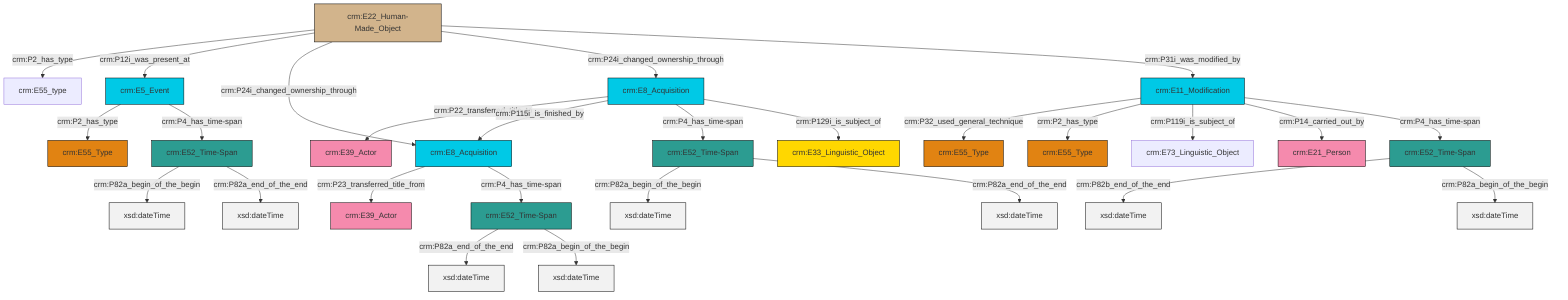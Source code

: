 graph TD
classDef Literal fill:#f2f2f2,stroke:#000000;
classDef CRM_Entity fill:#FFFFFF,stroke:#000000;
classDef Temporal_Entity fill:#00C9E6, stroke:#000000;
classDef Type fill:#E18312, stroke:#000000;
classDef Time-Span fill:#2C9C91, stroke:#000000;
classDef Appellation fill:#FFEB7F, stroke:#000000;
classDef Place fill:#008836, stroke:#000000;
classDef Persistent_Item fill:#B266B2, stroke:#000000;
classDef Conceptual_Object fill:#FFD700, stroke:#000000;
classDef Physical_Thing fill:#D2B48C, stroke:#000000;
classDef Actor fill:#f58aad, stroke:#000000;
classDef PC_Classes fill:#4ce600, stroke:#000000;
classDef Multi fill:#cccccc,stroke:#000000;

2["crm:E22_Human-Made_Object"]:::Physical_Thing -->|crm:P2_has_type| 3["crm:E55_type"]:::Default
2["crm:E22_Human-Made_Object"]:::Physical_Thing -->|crm:P12i_was_present_at| 10["crm:E5_Event"]:::Temporal_Entity
10["crm:E5_Event"]:::Temporal_Entity -->|crm:P2_has_type| 11["crm:E55_Type"]:::Type
12["crm:E11_Modification"]:::Temporal_Entity -->|crm:P32_used_general_technique| 0["crm:E55_Type"]:::Type
13["crm:E52_Time-Span"]:::Time-Span -->|crm:P82b_end_of_the_end| 14[xsd:dateTime]:::Literal
13["crm:E52_Time-Span"]:::Time-Span -->|crm:P82a_begin_of_the_begin| 15[xsd:dateTime]:::Literal
2["crm:E22_Human-Made_Object"]:::Physical_Thing -->|crm:P24i_changed_ownership_through| 19["crm:E8_Acquisition"]:::Temporal_Entity
2["crm:E22_Human-Made_Object"]:::Physical_Thing -->|crm:P24i_changed_ownership_through| 20["crm:E8_Acquisition"]:::Temporal_Entity
12["crm:E11_Modification"]:::Temporal_Entity -->|crm:P2_has_type| 22["crm:E55_Type"]:::Type
23["crm:E52_Time-Span"]:::Time-Span -->|crm:P82a_begin_of_the_begin| 24[xsd:dateTime]:::Literal
12["crm:E11_Modification"]:::Temporal_Entity -->|crm:P119i_is_subject_of| 26["crm:E73_Linguistic_Object"]:::Default
20["crm:E8_Acquisition"]:::Temporal_Entity -->|crm:P22_transferred_title_to| 16["crm:E39_Actor"]:::Actor
23["crm:E52_Time-Span"]:::Time-Span -->|crm:P82a_end_of_the_end| 29[xsd:dateTime]:::Literal
4["crm:E52_Time-Span"]:::Time-Span -->|crm:P82a_begin_of_the_begin| 30[xsd:dateTime]:::Literal
6["crm:E52_Time-Span"]:::Time-Span -->|crm:P82a_end_of_the_end| 32[xsd:dateTime]:::Literal
19["crm:E8_Acquisition"]:::Temporal_Entity -->|crm:P23_transferred_title_from| 34["crm:E39_Actor"]:::Actor
10["crm:E5_Event"]:::Temporal_Entity -->|crm:P4_has_time-span| 23["crm:E52_Time-Span"]:::Time-Span
4["crm:E52_Time-Span"]:::Time-Span -->|crm:P82a_end_of_the_end| 39[xsd:dateTime]:::Literal
6["crm:E52_Time-Span"]:::Time-Span -->|crm:P82a_begin_of_the_begin| 40[xsd:dateTime]:::Literal
20["crm:E8_Acquisition"]:::Temporal_Entity -->|crm:P115i_is_finished_by| 19["crm:E8_Acquisition"]:::Temporal_Entity
19["crm:E8_Acquisition"]:::Temporal_Entity -->|crm:P4_has_time-span| 6["crm:E52_Time-Span"]:::Time-Span
2["crm:E22_Human-Made_Object"]:::Physical_Thing -->|crm:P31i_was_modified_by| 12["crm:E11_Modification"]:::Temporal_Entity
12["crm:E11_Modification"]:::Temporal_Entity -->|crm:P14_carried_out_by| 27["crm:E21_Person"]:::Actor
20["crm:E8_Acquisition"]:::Temporal_Entity -->|crm:P4_has_time-span| 4["crm:E52_Time-Span"]:::Time-Span
12["crm:E11_Modification"]:::Temporal_Entity -->|crm:P4_has_time-span| 13["crm:E52_Time-Span"]:::Time-Span
20["crm:E8_Acquisition"]:::Temporal_Entity -->|crm:P129i_is_subject_of| 8["crm:E33_Linguistic_Object"]:::Conceptual_Object